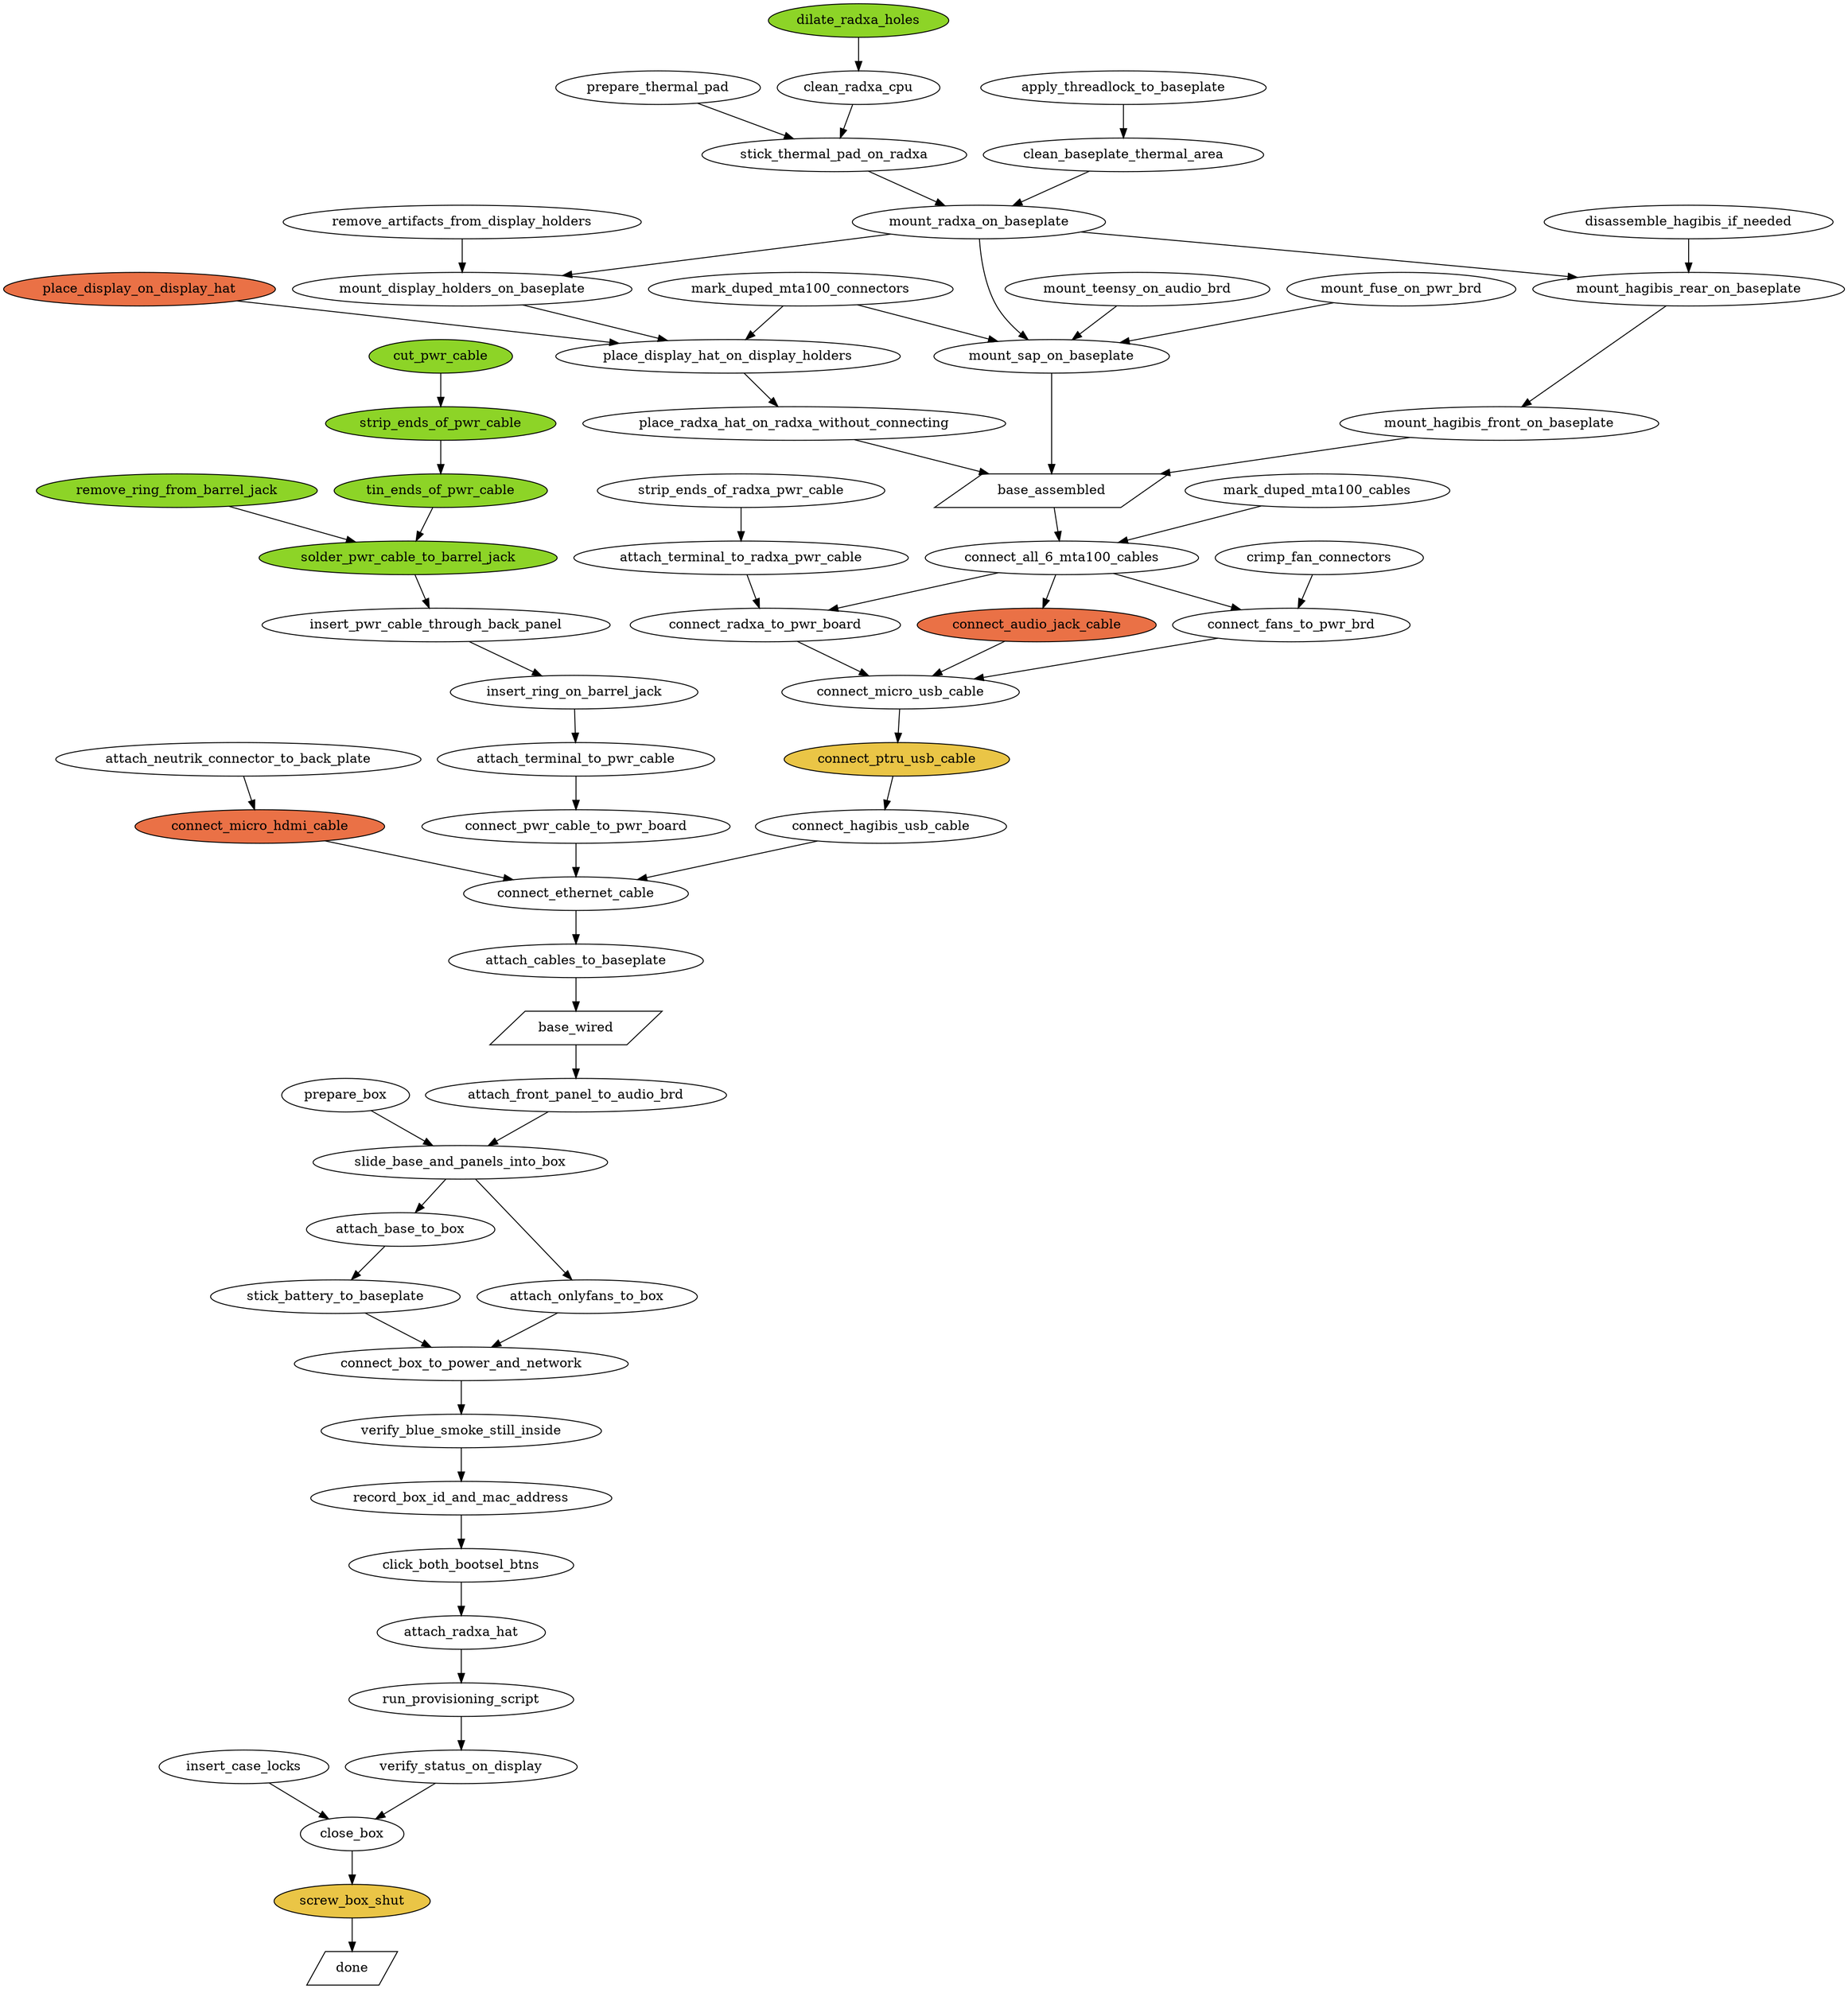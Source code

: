 digraph {
    base_assembled [shape=parallelogram];
    base_wired [shape=parallelogram];
    done [shape=parallelogram];

    connect_micro_hdmi_cable [style=filled,fillcolor="#ea7146"];
    place_display_on_display_hat [style=filled,fillcolor="#ea7146"];
    connect_audio_jack_cable [style=filled,fillcolor="#ea7146"];
    connect_ptru_usb_cable [style=filled,fillcolor="#eac546"];
    screw_box_shut [style=filled,fillcolor="#eac546"];
    dilate_radxa_holes [style=filled,fillcolor="#8dd427"];
    cut_pwr_cable [style=filled,fillcolor="#8dd427"];
    strip_ends_of_pwr_cable [style=filled,fillcolor="#8dd427"];
    tin_ends_of_pwr_cable [style=filled,fillcolor="#8dd427"];
    solder_pwr_cable_to_barrel_jack [style=filled,fillcolor="#8dd427"];
    remove_ring_from_barrel_jack [style=filled,fillcolor="#8dd427"];

    dilate_radxa_holes -> clean_radxa_cpu;
    prepare_thermal_pad -> stick_thermal_pad_on_radxa;
    clean_radxa_cpu -> stick_thermal_pad_on_radxa;
    apply_threadlock_to_baseplate -> clean_baseplate_thermal_area;
    clean_baseplate_thermal_area -> mount_radxa_on_baseplate;
    stick_thermal_pad_on_radxa -> mount_radxa_on_baseplate;
    mount_teensy_on_audio_brd -> mount_sap_on_baseplate;
    mount_radxa_on_baseplate -> mount_sap_on_baseplate;
    mount_radxa_on_baseplate -> mount_hagibis_rear_on_baseplate;
    disassemble_hagibis_if_needed -> mount_hagibis_rear_on_baseplate;
    mount_hagibis_rear_on_baseplate -> mount_hagibis_front_on_baseplate;
    mount_fuse_on_pwr_brd -> mount_sap_on_baseplate;
    remove_artifacts_from_display_holders -> mount_display_holders_on_baseplate;
    mount_radxa_on_baseplate -> mount_display_holders_on_baseplate;
    place_display_on_display_hat -> place_display_hat_on_display_holders;
    mount_display_holders_on_baseplate -> place_display_hat_on_display_holders;
    place_display_hat_on_display_holders -> place_radxa_hat_on_radxa_without_connecting;
    mark_duped_mta100_cables -> connect_all_6_mta100_cables;
    mark_duped_mta100_connectors -> mount_sap_on_baseplate;
    mark_duped_mta100_connectors -> place_display_hat_on_display_holders;

    mount_sap_on_baseplate -> base_assembled;
    mount_hagibis_front_on_baseplate -> base_assembled;
    place_radxa_hat_on_radxa_without_connecting -> base_assembled;

    base_assembled -> connect_all_6_mta100_cables;
    crimp_fan_connectors -> connect_fans_to_pwr_brd;
    connect_all_6_mta100_cables -> connect_fans_to_pwr_brd;
    strip_ends_of_radxa_pwr_cable -> attach_terminal_to_radxa_pwr_cable;
    attach_terminal_to_radxa_pwr_cable -> connect_radxa_to_pwr_board;
    connect_all_6_mta100_cables -> connect_radxa_to_pwr_board;
    cut_pwr_cable -> strip_ends_of_pwr_cable;
    strip_ends_of_pwr_cable -> tin_ends_of_pwr_cable;
    tin_ends_of_pwr_cable -> solder_pwr_cable_to_barrel_jack;
    remove_ring_from_barrel_jack -> solder_pwr_cable_to_barrel_jack;
    solder_pwr_cable_to_barrel_jack -> insert_pwr_cable_through_back_panel;
    insert_pwr_cable_through_back_panel -> insert_ring_on_barrel_jack;
    insert_ring_on_barrel_jack -> attach_terminal_to_pwr_cable;
    attach_terminal_to_pwr_cable -> connect_pwr_cable_to_pwr_board;

    connect_micro_usb_cable -> connect_ptru_usb_cable;
    attach_neutrik_connector_to_back_plate -> connect_micro_hdmi_cable;
    connect_ptru_usb_cable -> connect_hagibis_usb_cable;
    connect_hagibis_usb_cable -> connect_ethernet_cable;
    connect_micro_hdmi_cable -> connect_ethernet_cable;
    connect_audio_jack_cable -> connect_micro_usb_cable;
    connect_all_6_mta100_cables -> connect_audio_jack_cable;
    connect_pwr_cable_to_pwr_board -> connect_ethernet_cable;
    connect_radxa_to_pwr_board -> connect_micro_usb_cable;
    connect_fans_to_pwr_brd -> connect_micro_usb_cable;

    connect_ethernet_cable -> attach_cables_to_baseplate;
    attach_cables_to_baseplate -> base_wired;
    base_wired -> attach_front_panel_to_audio_brd;
    attach_front_panel_to_audio_brd -> slide_base_and_panels_into_box;
    prepare_box -> slide_base_and_panels_into_box;
    slide_base_and_panels_into_box -> attach_base_to_box;
    slide_base_and_panels_into_box -> attach_onlyfans_to_box;
    attach_onlyfans_to_box -> connect_box_to_power_and_network;
    attach_base_to_box -> stick_battery_to_baseplate;
    stick_battery_to_baseplate -> connect_box_to_power_and_network;
    connect_box_to_power_and_network -> verify_blue_smoke_still_inside;
    verify_blue_smoke_still_inside -> record_box_id_and_mac_address;
    record_box_id_and_mac_address -> click_both_bootsel_btns;
    click_both_bootsel_btns -> attach_radxa_hat;
    attach_radxa_hat -> run_provisioning_script;
    run_provisioning_script -> verify_status_on_display;
    verify_status_on_display -> close_box;
    insert_case_locks -> close_box;
    close_box -> screw_box_shut;

    screw_box_shut -> done;
}
